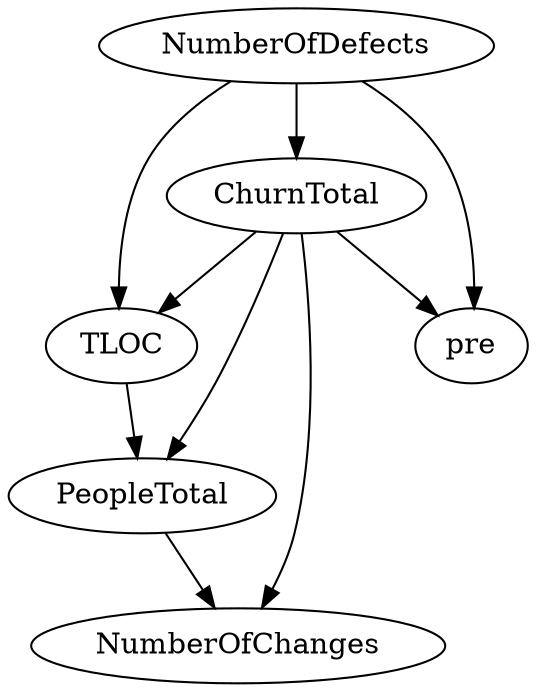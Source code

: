 digraph {
   PeopleTotal;
   NumberOfChanges;
   ChurnTotal;
   TLOC;
   pre;
   NumberOfDefects;
   PeopleTotal -> NumberOfChanges;
   ChurnTotal -> PeopleTotal;
   ChurnTotal -> NumberOfChanges;
   ChurnTotal -> TLOC;
   ChurnTotal -> pre;
   TLOC -> PeopleTotal;
   NumberOfDefects -> ChurnTotal;
   NumberOfDefects -> TLOC;
   NumberOfDefects -> pre;
}
